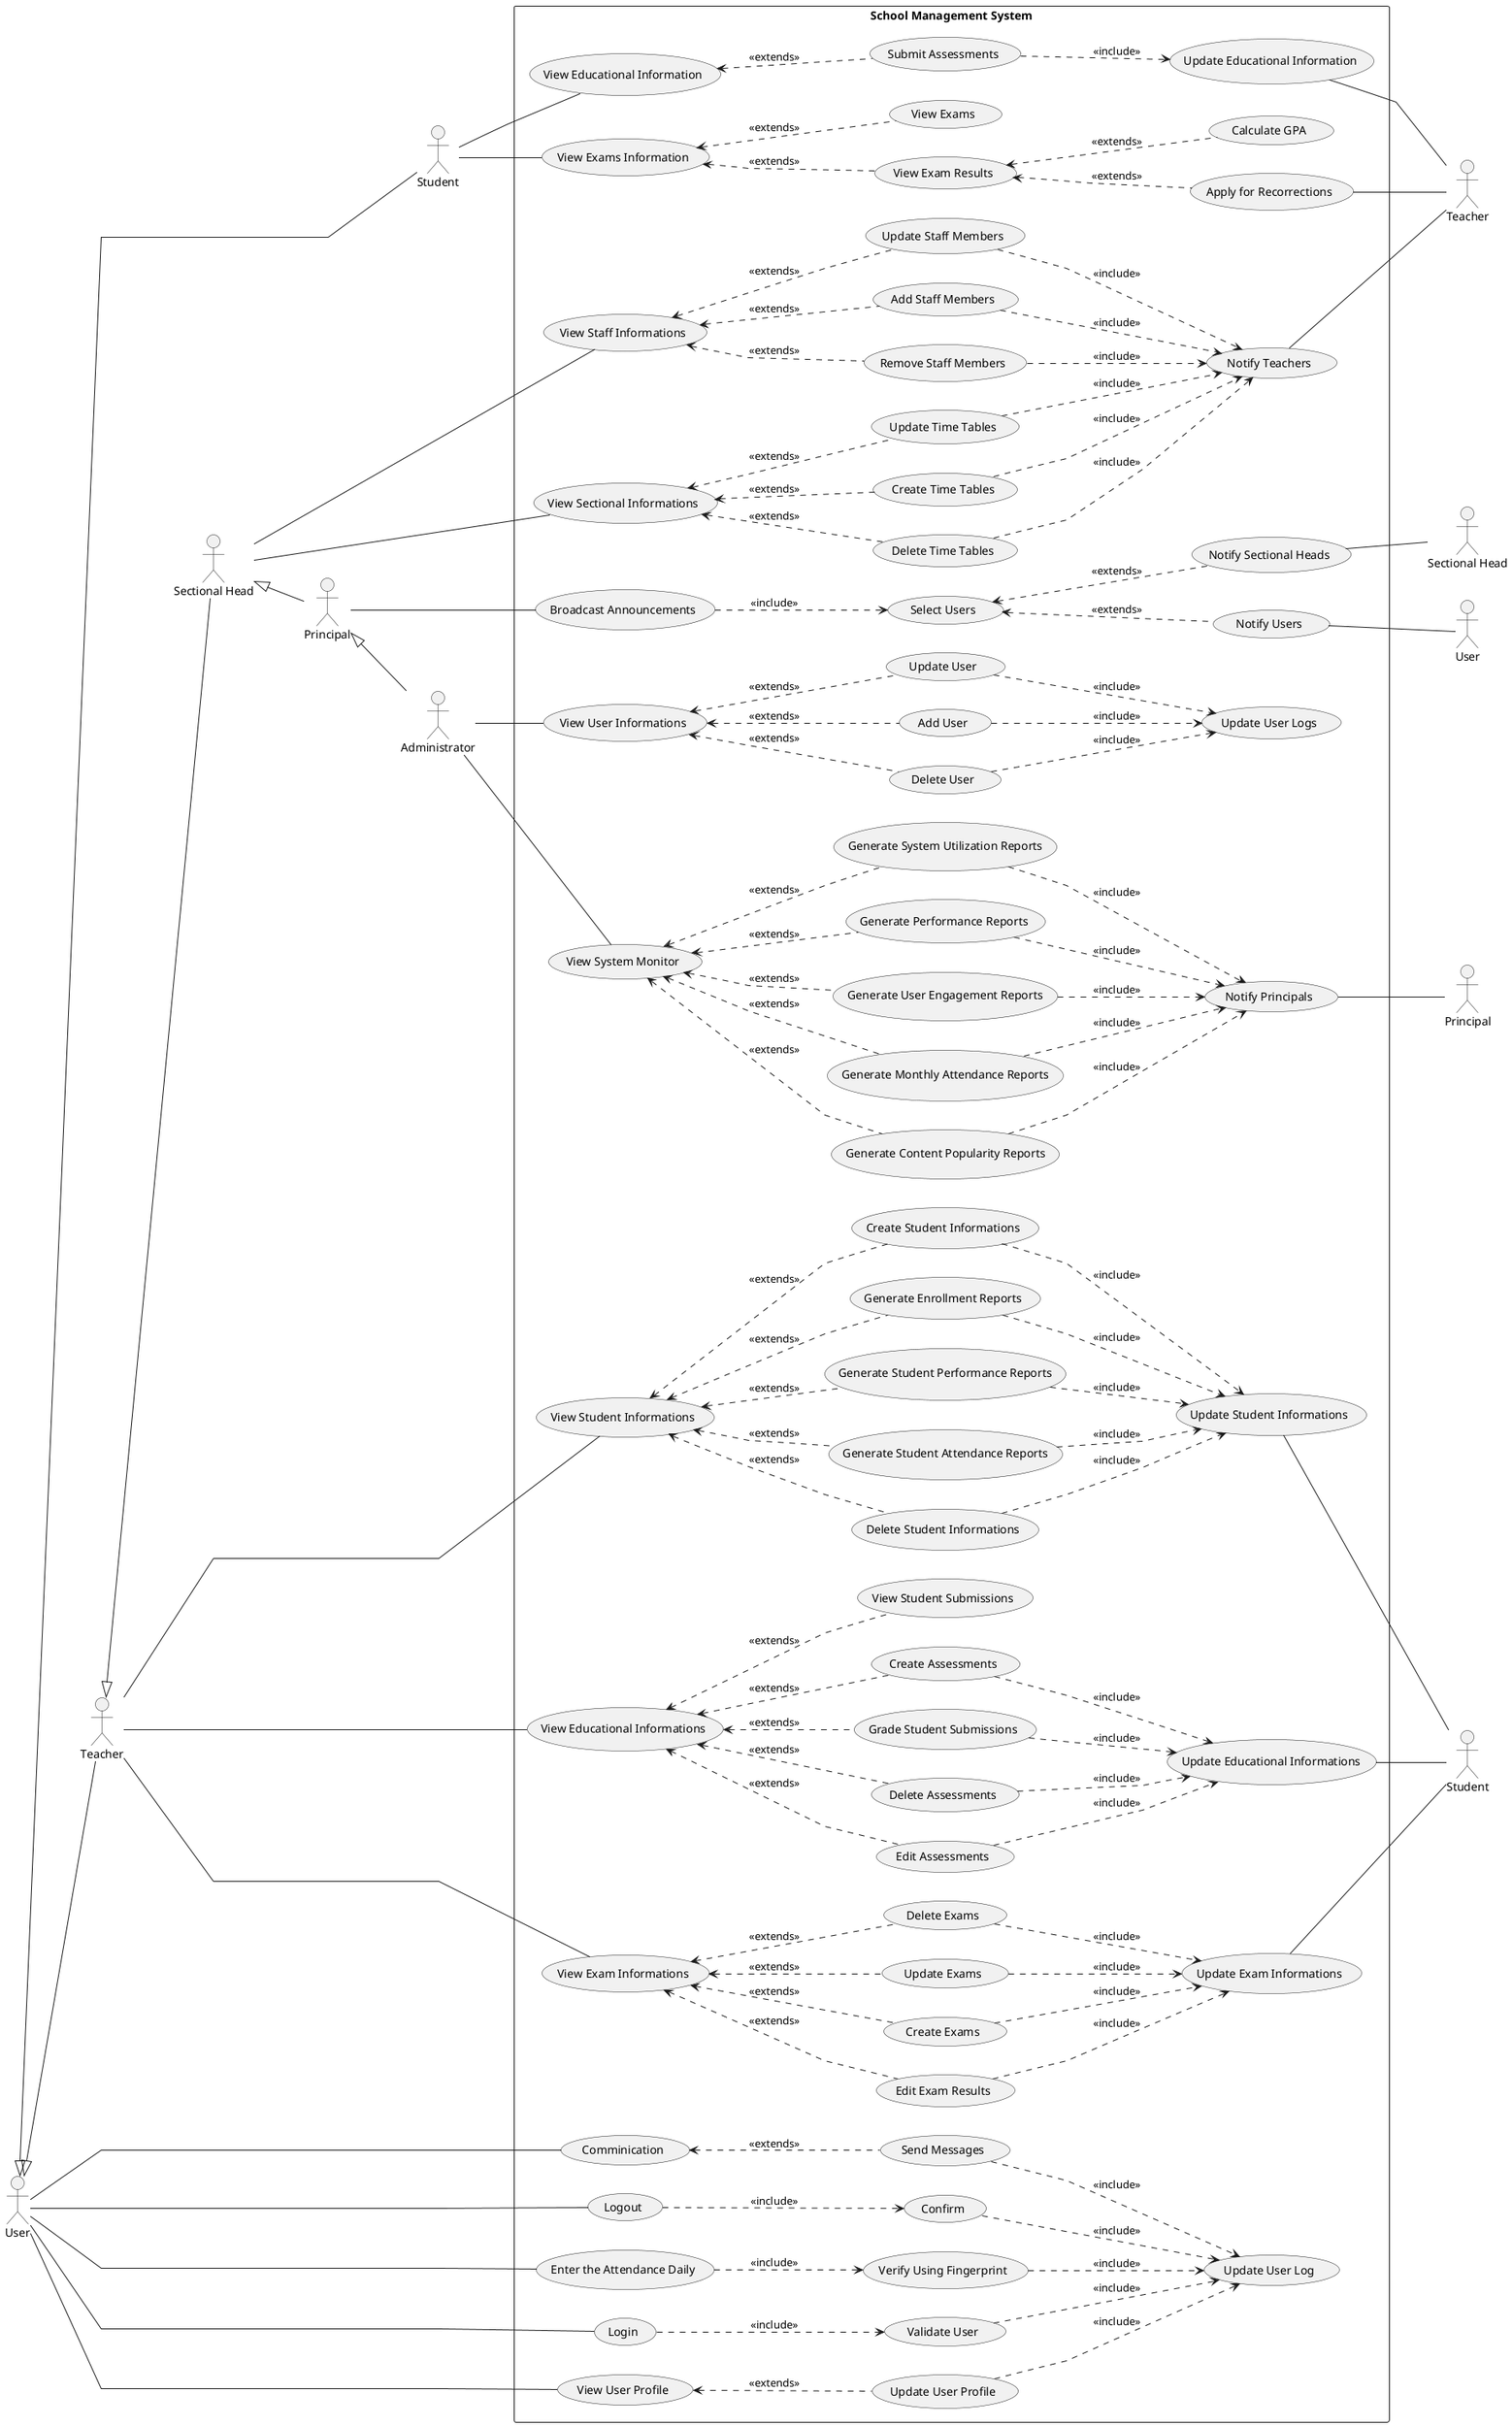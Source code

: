 @startuml School Management System

left to right direction
skinparam linetype polyline

actor "User" as U
actor "User" as UR
actor "Student" as S
actor "Student" as SR
actor "Teacher" as T
actor "Teacher" as TR
actor "Sectional Head" as SH
actor "Sectional Head" as SHR
actor "Principal" as P
actor "Principal" as PR
actor "Administrator" as A

U <|-- S
U <|-- T
T <|-- SH
SH <|-- P
P <|-- A

rectangle "School Management System" {
        U -- (Enter the Attendance Daily)
        (Enter the Attendance Daily) ..> (Verify Using Fingerprint) : <<include>>
        (Verify Using Fingerprint) ..> (Update User Log) : <<include>>

        U -- (Login)
        (Login) ..> (Validate User) : <<include>>
        (Validate User) ..> (Update User Log) : <<include>>

        U -- (View User Profile)
        (View User Profile) <.. (Update User Profile) : <<extends>>
        (Update User Profile) ..> (Update User Log) : <<include>>

        U -- (Comminication)
        (Comminication) <.. (Send Messages) : <<extends>>
        (Send Messages) ..> (Update User Log) : <<include>>

        U -- (Logout)
        (Logout) ..> (Confirm) : <<include>>
        (Confirm) ..> (Update User Log) : <<include>>

        (Notify Users) -- UR

        S -- (View Educational Information)
        (View Educational Information) <.. (Submit Assessments) : <<extends>>

        (Submit Assessments) ..> (Update Educational Information) : <<include>>

        S -- (View Exams Information)
        (View Exams Information) <.. (View Exams) : <<extends>>
        (View Exams Information) <.. (View Exam Results) : <<extends>>
        (View Exam Results) <.. (Apply for Recorrections) : <<extends>>
        (View Exam Results) <.. (Calculate GPA) : <<extends>>

        (Update Student Informations) -- SR
        (Update Educational Informations) -- SR
        (Update Exam Informations) -- SR

        T -- (View Student Informations)
        (View Student Informations) <.. (Create Student Informations) : <<extends>>
        (View Student Informations) <.. (Delete Student Informations) : <<extends>>
        (View Student Informations) <.. (Generate Student Attendance Reports) : <<extends>>
        (View Student Informations) <.. (Generate Student Performance Reports) : <<extends>>
        (View Student Informations) <.. (Generate Enrollment Reports) : <<extends>>

        (Create Student Informations) ..> (Update Student Informations) : <<include>>
        (Delete Student Informations) ..> (Update Student Informations) : <<include>>
        (Generate Student Attendance Reports) ..> (Update Student Informations) : <<include>>
        (Generate Student Performance Reports) ..> (Update Student Informations) : <<include>>
        (Generate Enrollment Reports) ..> (Update Student Informations): <<include>>

        T -- (View Educational Informations)
        (View Educational Informations) <.. (Create Assessments) : <<extends>>
        (View Educational Informations) <.. (Edit Assessments) : <<extends>>
        (View Educational Informations) <.. (Delete Assessments) : <<extends>>
        (View Educational Informations) <.. (View Student Submissions) : <<extends>>
        (View Educational Informations) <.. (Grade Student Submissions) : <<extends>>

        (Create Assessments) ..> (Update Educational Informations): <<include>>
        (Edit Assessments) ..> (Update Educational Informations): <<include>>
        (Delete Assessments) ..> (Update Educational Informations): <<include>>
        (Grade Student Submissions) ..> (Update Educational Informations) : <<include>>

        T -- (View Exam Informations)
        (View Exam Informations) <.. (Create Exams) : <<extends>>
        (View Exam Informations) <.. (Update Exams) : <<extends>>
        (View Exam Informations) <.. (Delete Exams) : <<extends>>
        (View Exam Informations) <.. (Edit Exam Results) : <<extends>>

        (Create Exams) ..> (Update Exam Informations) : <<include>>
        (Update Exams) ..> (Update Exam Informations) : <<include>>
        (Delete Exams) ..> (Update Exam Informations) : <<include>>
        (Edit Exam Results) ..> (Update Exam Informations) : <<include>>

        (Update Educational Information) -- TR
        (Apply for Recorrections) -- TR
        (Notify Teachers) -- TR

        SH -- (View Staff Informations)
        (View Staff Informations) <.. (Add Staff Members) : <<extends>>
        (View Staff Informations) <.. (Update Staff Members) : <<extends>>
        (View Staff Informations) <.. (Remove Staff Members) : <<extends>>
        
        SH -- (View Sectional Informations)
        (View Sectional Informations) <.. (Create Time Tables) : <<extends>>
        (View Sectional Informations) <.. (Update Time Tables) : <<extends>>
        (View Sectional Informations) <.. (Delete Time Tables) : <<extends>>

        (Notify Sectional Heads) -- SHR

        (Add Staff Members) ..> (Notify Teachers) : <<include>>
        (Update Staff Members) ..> (Notify Teachers) : <<include>>
        (Remove Staff Members) ..> (Notify Teachers) : <<include>>
        (Create Time Tables) ..> (Notify Teachers): <<include>>
        (Update Time Tables) ..> (Notify Teachers) : <<include>>
        (Delete Time Tables) ..> (Notify Teachers) : <<include>>

        P -- (Broadcast Announcements)
        (Broadcast Announcements) ..> (Select Users) : <<include>>

        (Select Users) <.. (Notify Users) : <<extends>>
        (Select Users) <.. (Notify Sectional Heads) : <<extends>>

        (Notify Principals) -- PR

        A -- (View User Informations)
        (View User Informations) <.. (Add User) : <<extends>>
        (View User Informations) <.. (Update User) : <<extends>>
        (View User Informations) <.. (Delete User) : <<extends>>

        (Add User) ..> (Update User Logs) : <<include>>
        (Update User) ..> (Update User Logs) : <<include>>
        (Delete User) ..> (Update User Logs) : <<include>>

        A -- (View System Monitor)
        (View System Monitor) <.. (Generate User Engagement Reports) : <<extends>>
        (View System Monitor) <.. (Generate Performance Reports) : <<extends>>
        (View System Monitor) <.. (Generate System Utilization Reports) : <<extends>>
        (View System Monitor) <.. (Generate Content Popularity Reports) : <<extends>>
        (View System Monitor) <.. (Generate Monthly Attendance Reports) : <<extends>>

        (Generate User Engagement Reports) ..> (Notify Principals) : <<include>>
        (Generate Performance Reports) ..> (Notify Principals) : <<include>>
        (Generate System Utilization Reports) ..> (Notify Principals) : <<include>>
        (Generate Content Popularity Reports) ..> (Notify Principals) : <<include>>
        (Generate Monthly Attendance Reports) ..> (Notify Principals) : <<include>>
}

@enduml